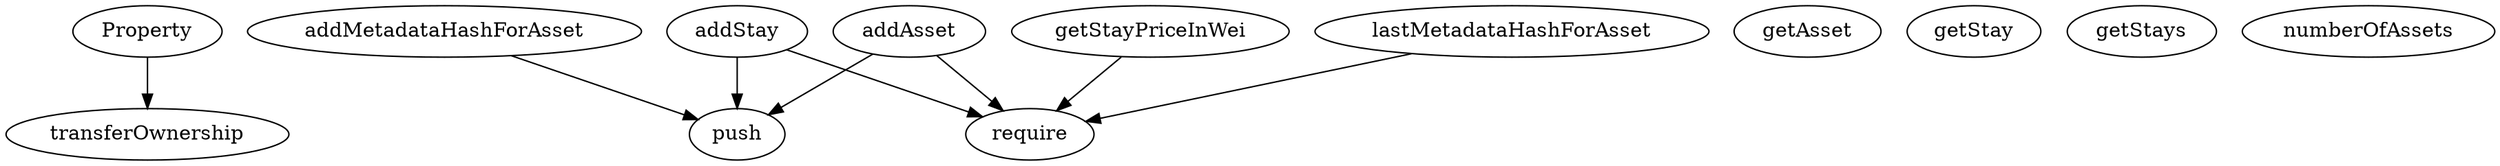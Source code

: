 strict digraph {
  Property
  transferOwnership
  addMetadataHashForAsset
  push
  lastMetadataHashForAsset
  require
  addAsset
  getAsset
  addStay
  getStay
  getStayPriceInWei
  getStays
  numberOfAssets
  Property -> transferOwnership
  addMetadataHashForAsset -> push
  lastMetadataHashForAsset -> require
  addAsset -> require
  addAsset -> push
  addStay -> require
  addStay -> push
  getStayPriceInWei -> require
}

